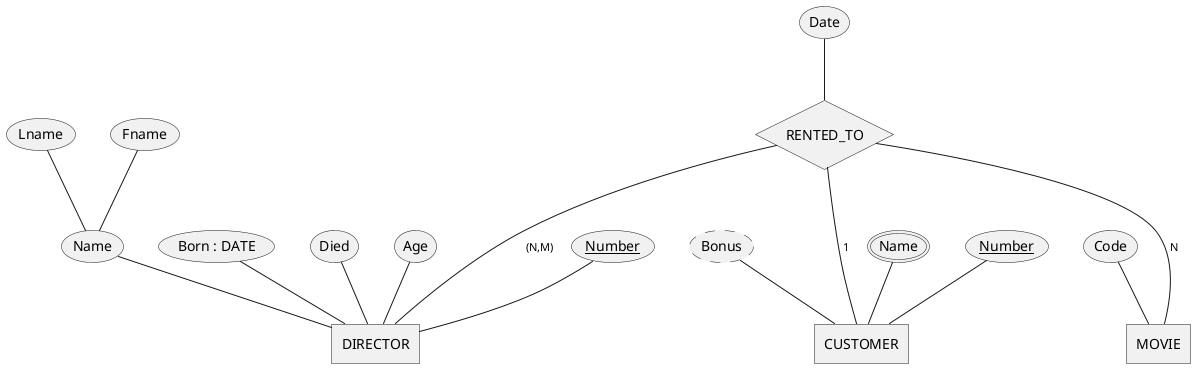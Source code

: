 @startchen movies

entity DIRECTOR {
  Number <<key>>
  Name {
    Fname
    Lname
  }
  Born : DATE
  Died
  Age
}

entity CUSTOMER {
  Number <<key>>
  Bonus <<derived>>
  Name <<multi>>
}

entity MOVIE {
  Code
}

relationship RENTED_TO {
  Date
}

RENTED_TO -1- CUSTOMER
RENTED_TO -N- MOVIE
RENTED_TO -(N,M)- DIRECTOR

@endchen
